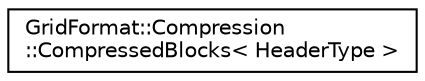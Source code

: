 digraph "Graphical Class Hierarchy"
{
 // LATEX_PDF_SIZE
  edge [fontname="Helvetica",fontsize="10",labelfontname="Helvetica",labelfontsize="10"];
  node [fontname="Helvetica",fontsize="10",shape=record];
  rankdir="LR";
  Node0 [label="GridFormat::Compression\l::CompressedBlocks\< HeaderType \>",height=0.2,width=0.4,color="black", fillcolor="white", style="filled",URL="$structGridFormat_1_1Compression_1_1CompressedBlocks.html",tooltip="Stores the uncompressed/compressed block sizes after completion of a compression."];
}

